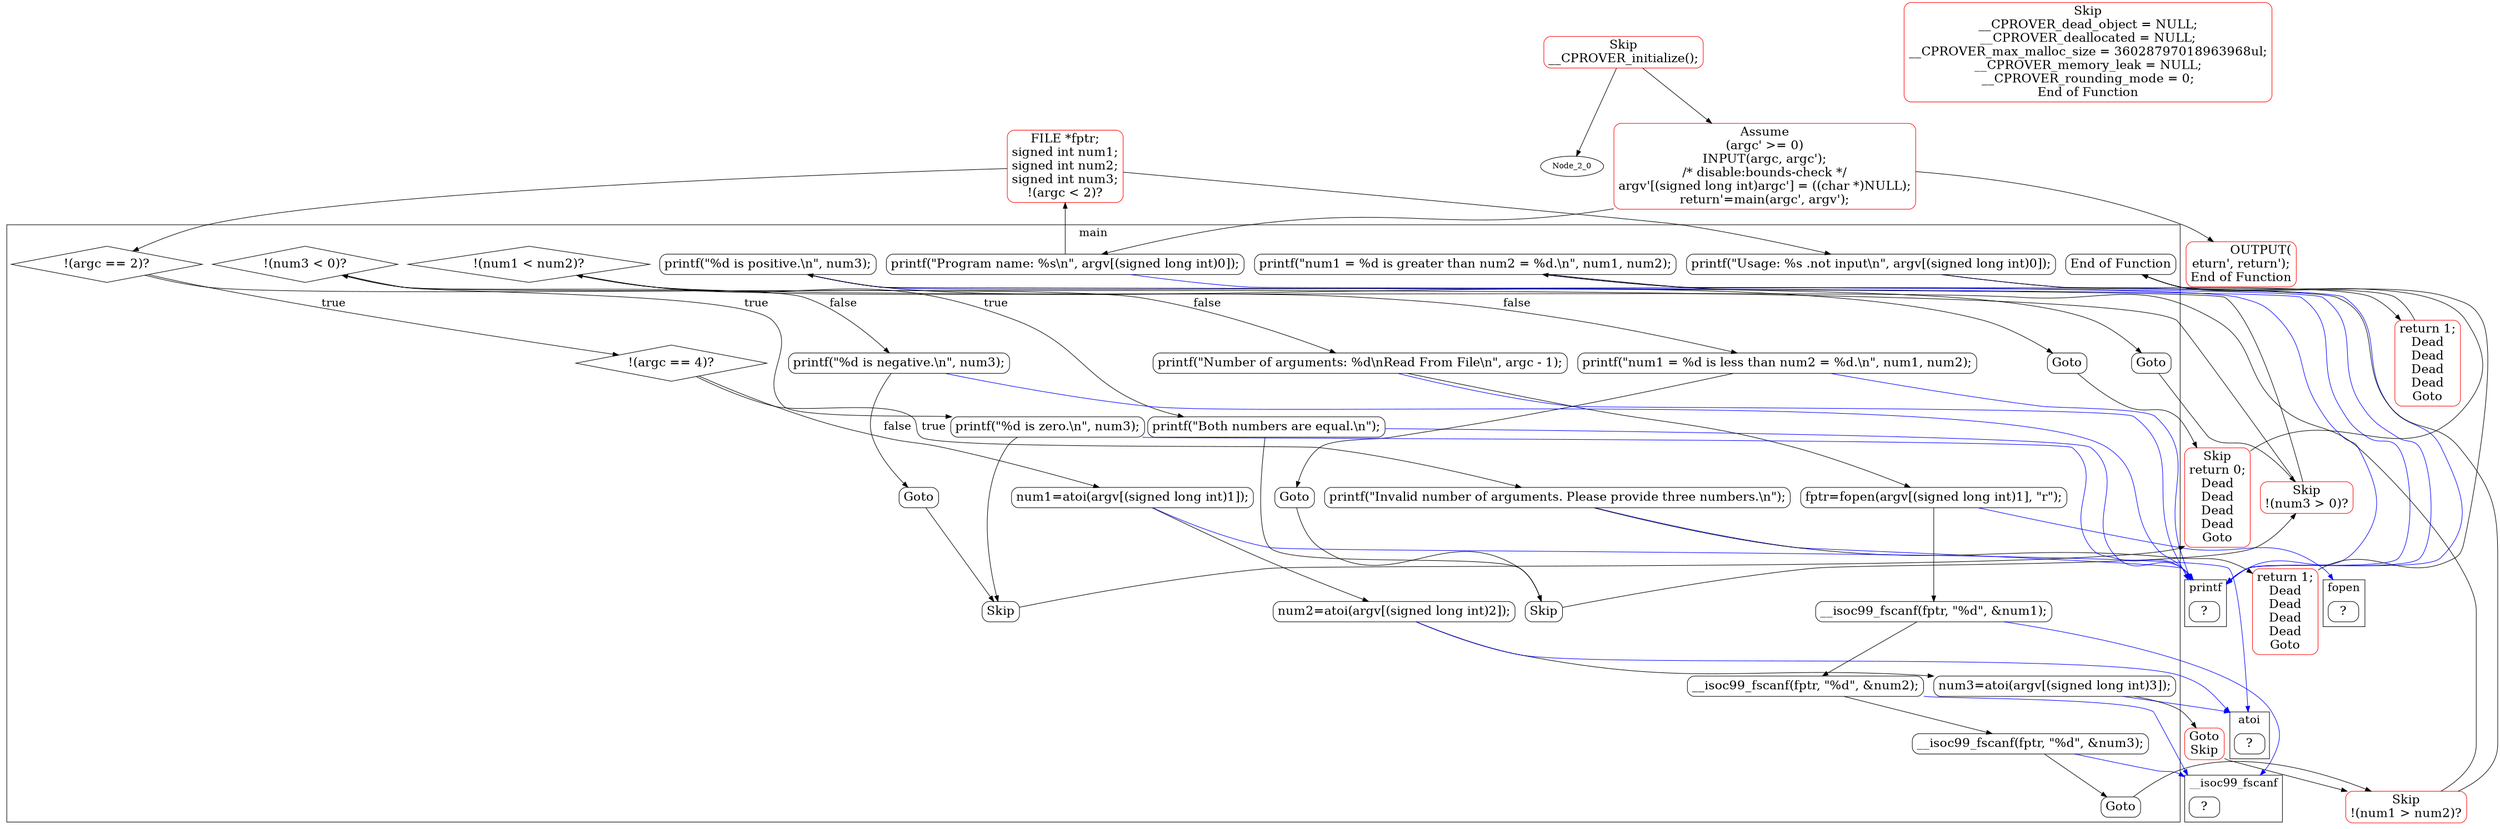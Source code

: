 digraph G {
color=black;
orientation=portrait;
fontsize=20;
compound=true;
size="30,40";
ratio=compress;
subgraph "cluster_main" {
label="main";
Node_0_0 [shape=Mrecord, fontsize=22, label="printf(\"Program name: %s\\n\", argv[(signed long int)0]);"];
Node_0_13 [shape=diamond, fontsize=22, label="!(argc == 2)?"];
Node_0_13 -> Node_0_20 [fontsize=20, label="true"];
Node_0_13 -> Node_0_14 [fontsize=20, label="false"];
Node_0_6 [shape=Mrecord, fontsize=22, label="printf(\"Usage: %s .not input\\n\", argv[(signed long int)0]);"];
Node_0_20 [shape=diamond, fontsize=22, label="!(argc == 4)?"];
Node_0_20 -> Node_0_25 [fontsize=20, label="true"];
Node_0_20 -> Node_0_21 [fontsize=20, label="false"];
Node_0_14 [shape=Mrecord, fontsize=22, label="printf(\"Number of arguments: %d\\nRead From File\\n\", argc - 1);"];
Node_0_14 -> Node_0_15;
Node_0_25 [shape=Mrecord, fontsize=22, label="printf(\"Invalid number of arguments. Please provide three numbers.\\n\");"];
Node_0_21 [shape=Mrecord, fontsize=22, label="num1=atoi(argv[(signed long int)1]);"];
Node_0_21 -> Node_0_22;
Node_0_15 [shape=Mrecord, fontsize=22, label="fptr=fopen(argv[(signed long int)1], \"r\");"];
Node_0_15 -> Node_0_16;
Node_0_22 [shape=Mrecord, fontsize=22, label="num2=atoi(argv[(signed long int)2]);"];
Node_0_22 -> Node_0_23;
Node_0_16 [shape=Mrecord, fontsize=22, label="__isoc99_fscanf(fptr, \"%d\", &num1);"];
Node_0_16 -> Node_0_17;
Node_0_23 [shape=Mrecord, fontsize=22, label="num3=atoi(argv[(signed long int)3]);"];
Node_0_17 [shape=Mrecord, fontsize=22, label="__isoc99_fscanf(fptr, \"%d\", &num2);"];
Node_0_17 -> Node_0_18;
Node_0_18 [shape=Mrecord, fontsize=22, label="__isoc99_fscanf(fptr, \"%d\", &num3);"];
Node_0_18 -> Node_0_19;
Node_0_19 [shape=Mrecord, fontsize=22, label="Goto"];
Node_0_58 [shape=Mrecord, fontsize=22, label="End of Function"];
Node_0_37 [shape=diamond, fontsize=22, label="!(num1 \< num2)?"];
Node_0_37 -> Node_0_40 [fontsize=20, label="true"];
Node_0_37 -> Node_0_38 [fontsize=20, label="false"];
Node_0_35 [shape=Mrecord, fontsize=22, label="printf(\"num1 = %d is greater than num2 = %d.\\n\", num1, num2);"];
Node_0_35 -> Node_0_36;
Node_0_40 [shape=Mrecord, fontsize=22, label="printf(\"Both numbers are equal.\\n\");"];
Node_0_40 -> Node_0_41;
Node_0_38 [shape=Mrecord, fontsize=22, label="printf(\"num1 = %d is less than num2 = %d.\\n\", num1, num2);"];
Node_0_38 -> Node_0_39;
Node_0_36 [shape=Mrecord, fontsize=22, label="Goto"];
Node_0_41 [shape=Mrecord, fontsize=22, label="Skip"];
Node_0_39 [shape=Mrecord, fontsize=22, label="Goto"];
Node_0_39 -> Node_0_41;
Node_0_46 [shape=diamond, fontsize=22, label="!(num3 \< 0)?"];
Node_0_46 -> Node_0_49 [fontsize=20, label="true"];
Node_0_46 -> Node_0_47 [fontsize=20, label="false"];
Node_0_44 [shape=Mrecord, fontsize=22, label="printf(\"%d is positive.\\n\", num3);"];
Node_0_44 -> Node_0_45;
Node_0_49 [shape=Mrecord, fontsize=22, label="printf(\"%d is zero.\\n\", num3);"];
Node_0_49 -> Node_0_50;
Node_0_47 [shape=Mrecord, fontsize=22, label="printf(\"%d is negative.\\n\", num3);"];
Node_0_47 -> Node_0_48;
Node_0_45 [shape=Mrecord, fontsize=22, label="Goto"];
Node_0_50 [shape=Mrecord, fontsize=22, label="Skip"];
Node_0_48 [shape=Mrecord, fontsize=22, label="Goto"];
Node_0_48 -> Node_0_50;
}

subgraph "cluster___CPROVER__start" {
label="__CPROVER__start";
}

subgraph "cluster___CPROVER_initialize" {
label="__CPROVER_initialize";
}

subgraph "cluster_printf" {
rank=sink;
label="printf";
Node_3_0 [shape=Mrecord, fontsize=22, label="?"];
}

Node_0_0 -> Node_3_0 [lhead="cluster_printf", color=blue];
Node_0_6 -> Node_3_0 [lhead="cluster_printf", color=blue];
Node_0_14 -> Node_3_0 [lhead="cluster_printf", color=blue];
Node_0_25 -> Node_3_0 [lhead="cluster_printf", color=blue];
subgraph "cluster_atoi" {
rank=sink;
label="atoi";
Node_4_0 [shape=Mrecord, fontsize=22, label="?"];
}

Node_0_21 -> Node_4_0 [lhead="cluster_atoi", color=blue];
subgraph "cluster_fopen" {
rank=sink;
label="fopen";
Node_5_0 [shape=Mrecord, fontsize=22, label="?"];
}

Node_0_15 -> Node_5_0 [lhead="cluster_fopen", color=blue];
Node_0_22 -> Node_4_0 [lhead="cluster_atoi", color=blue];
subgraph "cluster___isoc99_fscanf" {
rank=sink;
label="__isoc99_fscanf";
Node_6_0 [shape=Mrecord, fontsize=22, label="?"];
}

Node_0_16 -> Node_6_0 [lhead="cluster___isoc99_fscanf", color=blue];
Node_0_23 -> Node_4_0 [lhead="cluster_atoi", color=blue];
Node_0_17 -> Node_6_0 [lhead="cluster___isoc99_fscanf", color=blue];
Node_0_18 -> Node_6_0 [lhead="cluster___isoc99_fscanf", color=blue];
Node_0_35 -> Node_3_0 [lhead="cluster_printf", color=blue];
Node_0_40 -> Node_3_0 [lhead="cluster_printf", color=blue];
Node_0_38 -> Node_3_0 [lhead="cluster_printf", color=blue];
Node_0_44 -> Node_3_0 [lhead="cluster_printf", color=blue];
Node_0_49 -> Node_3_0 [lhead="cluster_printf", color=blue];
Node_0_47 -> Node_3_0 [lhead="cluster_printf", color=blue];
Node_0_1_Node_0_2_Node_0_3_Node_0_4_Node_0_5 [label="FILE *fptr;\nsigned int num1;\nsigned int num2;\nsigned int num3;\n!(argc \< 2)?", shape=Mrecord, fontsize=22, color=red];
Node_0_1_Node_0_2_Node_0_3_Node_0_4_Node_0_5 -> Node_0_13;
Node_0_1_Node_0_2_Node_0_3_Node_0_4_Node_0_5 -> Node_0_6;
Node_0_0 -> Node_0_1_Node_0_2_Node_0_3_Node_0_4_Node_0_5;
Node_0_24_Node_0_32 [label="Goto\nSkip", shape=Mrecord, fontsize=22, color=red];
Node_0_23 -> Node_0_24_Node_0_32;
Node_0_7_Node_0_8_Node_0_9_Node_0_10_Node_0_11_Node_0_12 [label="return 1;\nDead\nDead\nDead\nDead\nGoto", shape=Mrecord, fontsize=22, color=red];
Node_0_7_Node_0_8_Node_0_9_Node_0_10_Node_0_11_Node_0_12 -> Node_0_58;
Node_0_6 -> Node_0_7_Node_0_8_Node_0_9_Node_0_10_Node_0_11_Node_0_12;
Node_0_26_Node_0_27_Node_0_28_Node_0_29_Node_0_30_Node_0_31 [label="return 1;\nDead\nDead\nDead\nDead\nGoto", shape=Mrecord, fontsize=22, color=red];
Node_0_26_Node_0_27_Node_0_28_Node_0_29_Node_0_30_Node_0_31 -> Node_0_58;
Node_0_25 -> Node_0_26_Node_0_27_Node_0_28_Node_0_29_Node_0_30_Node_0_31;
Node_0_33_Node_0_34 [label="Skip\n!(num1 \> num2)?", shape=Mrecord, fontsize=22, color=red];
Node_0_33_Node_0_34 -> Node_0_37;
Node_0_33_Node_0_34 -> Node_0_35;
Node_0_24_Node_0_32 -> Node_0_33_Node_0_34;
Node_0_19 -> Node_0_33_Node_0_34;
Node_0_42_Node_0_43 [label="Skip\n!(num3 \> 0)?", shape=Mrecord, fontsize=22, color=red];
Node_0_42_Node_0_43 -> Node_0_46;
Node_0_42_Node_0_43 -> Node_0_44;
Node_0_36 -> Node_0_42_Node_0_43;
Node_0_41 -> Node_0_42_Node_0_43;
Node_0_51_Node_0_52_Node_0_53_Node_0_54_Node_0_55_Node_0_56_Node_0_57 [label="Skip\nreturn 0;\nDead\nDead\nDead\nDead\nGoto", shape=Mrecord, fontsize=22, color=red];
Node_0_51_Node_0_52_Node_0_53_Node_0_54_Node_0_55_Node_0_56_Node_0_57 -> Node_0_58;
Node_0_45 -> Node_0_51_Node_0_52_Node_0_53_Node_0_54_Node_0_55_Node_0_56_Node_0_57;
Node_0_50 -> Node_0_51_Node_0_52_Node_0_53_Node_0_54_Node_0_55_Node_0_56_Node_0_57;
Node_1_59_Node_1_60 [label="Skip\n__CPROVER_initialize();", shape=Mrecord, fontsize=22, color=red];
Node_1_59_Node_1_60 -> Node_2_0;
Node_1_61_Node_1_62_Node_1_63_Node_1_64 [label="Assume\n(argc' \>= 0)\nINPUT(\argc\, argc');\n/* disable:bounds-check */\nargv'[(signed long int)argc'] = ((char *)NULL);\nreturn'=main(argc', argv');", shape=Mrecord, fontsize=22, color=red];
Node_1_61_Node_1_62_Node_1_63_Node_1_64 -> Node_0_0;
Node_1_59_Node_1_60 -> Node_1_61_Node_1_62_Node_1_63_Node_1_64;
Node_1_65_Node_1_66 [label="OUTPUT(\return'\, return');\nEnd of Function", shape=Mrecord, fontsize=22, color=red];
Node_1_61_Node_1_62_Node_1_63_Node_1_64 -> Node_1_65_Node_1_66;
Node_2_67_Node_2_68_Node_2_69_Node_2_70_Node_2_71_Node_2_72_Node_2_73 [label="Skip\n__CPROVER_dead_object = NULL;\n__CPROVER_deallocated = NULL;\n__CPROVER_max_malloc_size = 36028797018963968ul;\n__CPROVER_memory_leak = NULL;\n__CPROVER_rounding_mode = 0;\nEnd of Function", shape=Mrecord, fontsize=22, color=red];
}
